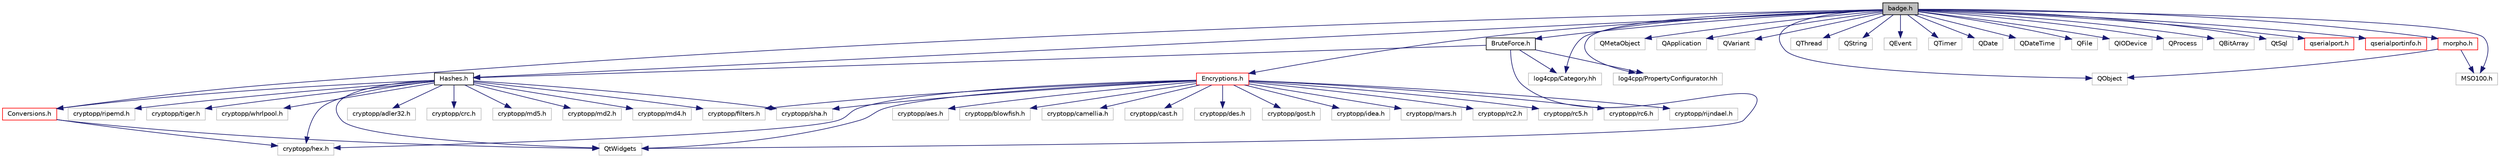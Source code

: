 digraph "badge.h"
{
 // LATEX_PDF_SIZE
  edge [fontname="Helvetica",fontsize="10",labelfontname="Helvetica",labelfontsize="10"];
  node [fontname="Helvetica",fontsize="10",shape=record];
  Node1 [label="badge.h",height=0.2,width=0.4,color="black", fillcolor="grey75", style="filled", fontcolor="black",tooltip="Badge_qobject and Badge_qthread class declaration."];
  Node1 -> Node2 [color="midnightblue",fontsize="10",style="solid"];
  Node2 [label="Hashes.h",height=0.2,width=0.4,color="black", fillcolor="white", style="filled",URL="$_hashes_8h_source.html",tooltip=" "];
  Node2 -> Node3 [color="midnightblue",fontsize="10",style="solid"];
  Node3 [label="cryptopp/filters.h",height=0.2,width=0.4,color="grey75", fillcolor="white", style="filled",tooltip=" "];
  Node2 -> Node4 [color="midnightblue",fontsize="10",style="solid"];
  Node4 [label="cryptopp/hex.h",height=0.2,width=0.4,color="grey75", fillcolor="white", style="filled",tooltip=" "];
  Node2 -> Node5 [color="midnightblue",fontsize="10",style="solid"];
  Node5 [label="cryptopp/adler32.h",height=0.2,width=0.4,color="grey75", fillcolor="white", style="filled",tooltip=" "];
  Node2 -> Node6 [color="midnightblue",fontsize="10",style="solid"];
  Node6 [label="cryptopp/crc.h",height=0.2,width=0.4,color="grey75", fillcolor="white", style="filled",tooltip=" "];
  Node2 -> Node7 [color="midnightblue",fontsize="10",style="solid"];
  Node7 [label="cryptopp/md5.h",height=0.2,width=0.4,color="grey75", fillcolor="white", style="filled",tooltip=" "];
  Node2 -> Node8 [color="midnightblue",fontsize="10",style="solid"];
  Node8 [label="cryptopp/md2.h",height=0.2,width=0.4,color="grey75", fillcolor="white", style="filled",tooltip=" "];
  Node2 -> Node9 [color="midnightblue",fontsize="10",style="solid"];
  Node9 [label="cryptopp/md4.h",height=0.2,width=0.4,color="grey75", fillcolor="white", style="filled",tooltip=" "];
  Node2 -> Node10 [color="midnightblue",fontsize="10",style="solid"];
  Node10 [label="cryptopp/ripemd.h",height=0.2,width=0.4,color="grey75", fillcolor="white", style="filled",tooltip=" "];
  Node2 -> Node11 [color="midnightblue",fontsize="10",style="solid"];
  Node11 [label="cryptopp/sha.h",height=0.2,width=0.4,color="grey75", fillcolor="white", style="filled",tooltip=" "];
  Node2 -> Node12 [color="midnightblue",fontsize="10",style="solid"];
  Node12 [label="cryptopp/tiger.h",height=0.2,width=0.4,color="grey75", fillcolor="white", style="filled",tooltip=" "];
  Node2 -> Node13 [color="midnightblue",fontsize="10",style="solid"];
  Node13 [label="cryptopp/whrlpool.h",height=0.2,width=0.4,color="grey75", fillcolor="white", style="filled",tooltip=" "];
  Node2 -> Node14 [color="midnightblue",fontsize="10",style="solid"];
  Node14 [label="QtWidgets",height=0.2,width=0.4,color="grey75", fillcolor="white", style="filled",tooltip=" "];
  Node2 -> Node15 [color="midnightblue",fontsize="10",style="solid"];
  Node15 [label="Conversions.h",height=0.2,width=0.4,color="red", fillcolor="white", style="filled",URL="$_conversions_8h_source.html",tooltip=" "];
  Node15 -> Node4 [color="midnightblue",fontsize="10",style="solid"];
  Node15 -> Node14 [color="midnightblue",fontsize="10",style="solid"];
  Node1 -> Node18 [color="midnightblue",fontsize="10",style="solid"];
  Node18 [label="Encryptions.h",height=0.2,width=0.4,color="red", fillcolor="white", style="filled",URL="$_encryptions_8h_source.html",tooltip=" "];
  Node18 -> Node19 [color="midnightblue",fontsize="10",style="solid"];
  Node19 [label="cryptopp/aes.h",height=0.2,width=0.4,color="grey75", fillcolor="white", style="filled",tooltip=" "];
  Node18 -> Node20 [color="midnightblue",fontsize="10",style="solid"];
  Node20 [label="cryptopp/blowfish.h",height=0.2,width=0.4,color="grey75", fillcolor="white", style="filled",tooltip=" "];
  Node18 -> Node21 [color="midnightblue",fontsize="10",style="solid"];
  Node21 [label="cryptopp/camellia.h",height=0.2,width=0.4,color="grey75", fillcolor="white", style="filled",tooltip=" "];
  Node18 -> Node22 [color="midnightblue",fontsize="10",style="solid"];
  Node22 [label="cryptopp/cast.h",height=0.2,width=0.4,color="grey75", fillcolor="white", style="filled",tooltip=" "];
  Node18 -> Node23 [color="midnightblue",fontsize="10",style="solid"];
  Node23 [label="cryptopp/des.h",height=0.2,width=0.4,color="grey75", fillcolor="white", style="filled",tooltip=" "];
  Node18 -> Node24 [color="midnightblue",fontsize="10",style="solid"];
  Node24 [label="cryptopp/gost.h",height=0.2,width=0.4,color="grey75", fillcolor="white", style="filled",tooltip=" "];
  Node18 -> Node25 [color="midnightblue",fontsize="10",style="solid"];
  Node25 [label="cryptopp/idea.h",height=0.2,width=0.4,color="grey75", fillcolor="white", style="filled",tooltip=" "];
  Node18 -> Node26 [color="midnightblue",fontsize="10",style="solid"];
  Node26 [label="cryptopp/mars.h",height=0.2,width=0.4,color="grey75", fillcolor="white", style="filled",tooltip=" "];
  Node18 -> Node27 [color="midnightblue",fontsize="10",style="solid"];
  Node27 [label="cryptopp/rc2.h",height=0.2,width=0.4,color="grey75", fillcolor="white", style="filled",tooltip=" "];
  Node18 -> Node28 [color="midnightblue",fontsize="10",style="solid"];
  Node28 [label="cryptopp/rc5.h",height=0.2,width=0.4,color="grey75", fillcolor="white", style="filled",tooltip=" "];
  Node18 -> Node29 [color="midnightblue",fontsize="10",style="solid"];
  Node29 [label="cryptopp/rc6.h",height=0.2,width=0.4,color="grey75", fillcolor="white", style="filled",tooltip=" "];
  Node18 -> Node30 [color="midnightblue",fontsize="10",style="solid"];
  Node30 [label="cryptopp/rijndael.h",height=0.2,width=0.4,color="grey75", fillcolor="white", style="filled",tooltip=" "];
  Node18 -> Node3 [color="midnightblue",fontsize="10",style="solid"];
  Node18 -> Node4 [color="midnightblue",fontsize="10",style="solid"];
  Node18 -> Node11 [color="midnightblue",fontsize="10",style="solid"];
  Node18 -> Node14 [color="midnightblue",fontsize="10",style="solid"];
  Node1 -> Node15 [color="midnightblue",fontsize="10",style="solid"];
  Node1 -> Node46 [color="midnightblue",fontsize="10",style="solid"];
  Node46 [label="BruteForce.h",height=0.2,width=0.4,color="black", fillcolor="white", style="filled",URL="$_brute_force_8h_source.html",tooltip=" "];
  Node46 -> Node14 [color="midnightblue",fontsize="10",style="solid"];
  Node46 -> Node2 [color="midnightblue",fontsize="10",style="solid"];
  Node46 -> Node47 [color="midnightblue",fontsize="10",style="solid"];
  Node47 [label="log4cpp/Category.hh",height=0.2,width=0.4,color="grey75", fillcolor="white", style="filled",tooltip=" "];
  Node46 -> Node48 [color="midnightblue",fontsize="10",style="solid"];
  Node48 [label="log4cpp/PropertyConfigurator.hh",height=0.2,width=0.4,color="grey75", fillcolor="white", style="filled",tooltip=" "];
  Node1 -> Node49 [color="midnightblue",fontsize="10",style="solid"];
  Node49 [label="QMetaObject",height=0.2,width=0.4,color="grey75", fillcolor="white", style="filled",tooltip=" "];
  Node1 -> Node50 [color="midnightblue",fontsize="10",style="solid"];
  Node50 [label="QApplication",height=0.2,width=0.4,color="grey75", fillcolor="white", style="filled",tooltip=" "];
  Node1 -> Node51 [color="midnightblue",fontsize="10",style="solid"];
  Node51 [label="QVariant",height=0.2,width=0.4,color="grey75", fillcolor="white", style="filled",tooltip=" "];
  Node1 -> Node52 [color="midnightblue",fontsize="10",style="solid"];
  Node52 [label="QObject",height=0.2,width=0.4,color="grey75", fillcolor="white", style="filled",tooltip=" "];
  Node1 -> Node53 [color="midnightblue",fontsize="10",style="solid"];
  Node53 [label="QThread",height=0.2,width=0.4,color="grey75", fillcolor="white", style="filled",tooltip=" "];
  Node1 -> Node54 [color="midnightblue",fontsize="10",style="solid"];
  Node54 [label="QString",height=0.2,width=0.4,color="grey75", fillcolor="white", style="filled",tooltip=" "];
  Node1 -> Node55 [color="midnightblue",fontsize="10",style="solid"];
  Node55 [label="QEvent",height=0.2,width=0.4,color="grey75", fillcolor="white", style="filled",tooltip=" "];
  Node1 -> Node56 [color="midnightblue",fontsize="10",style="solid"];
  Node56 [label="QTimer",height=0.2,width=0.4,color="grey75", fillcolor="white", style="filled",tooltip=" "];
  Node1 -> Node57 [color="midnightblue",fontsize="10",style="solid"];
  Node57 [label="QDate",height=0.2,width=0.4,color="grey75", fillcolor="white", style="filled",tooltip=" "];
  Node1 -> Node58 [color="midnightblue",fontsize="10",style="solid"];
  Node58 [label="QDateTime",height=0.2,width=0.4,color="grey75", fillcolor="white", style="filled",tooltip=" "];
  Node1 -> Node59 [color="midnightblue",fontsize="10",style="solid"];
  Node59 [label="QFile",height=0.2,width=0.4,color="grey75", fillcolor="white", style="filled",tooltip=" "];
  Node1 -> Node60 [color="midnightblue",fontsize="10",style="solid"];
  Node60 [label="QIODevice",height=0.2,width=0.4,color="grey75", fillcolor="white", style="filled",tooltip=" "];
  Node1 -> Node61 [color="midnightblue",fontsize="10",style="solid"];
  Node61 [label="QProcess",height=0.2,width=0.4,color="grey75", fillcolor="white", style="filled",tooltip=" "];
  Node1 -> Node62 [color="midnightblue",fontsize="10",style="solid"];
  Node62 [label="QBitArray",height=0.2,width=0.4,color="grey75", fillcolor="white", style="filled",tooltip=" "];
  Node1 -> Node63 [color="midnightblue",fontsize="10",style="solid"];
  Node63 [label="QtSql",height=0.2,width=0.4,color="grey75", fillcolor="white", style="filled",tooltip=" "];
  Node1 -> Node64 [color="midnightblue",fontsize="10",style="solid"];
  Node64 [label="qserialport.h",height=0.2,width=0.4,color="red", fillcolor="white", style="filled",URL="$qserialport_8h_source.html",tooltip=" "];
  Node1 -> Node69 [color="midnightblue",fontsize="10",style="solid"];
  Node69 [label="qserialportinfo.h",height=0.2,width=0.4,color="red", fillcolor="white", style="filled",URL="$qserialportinfo_8h_source.html",tooltip=" "];
  Node1 -> Node72 [color="midnightblue",fontsize="10",style="solid"];
  Node72 [label="morpho.h",height=0.2,width=0.4,color="red", fillcolor="white", style="filled",URL="$morpho_8h_source.html",tooltip=" "];
  Node72 -> Node73 [color="midnightblue",fontsize="10",style="solid"];
  Node73 [label="MSO100.h",height=0.2,width=0.4,color="grey75", fillcolor="white", style="filled",tooltip=" "];
  Node72 -> Node52 [color="midnightblue",fontsize="10",style="solid"];
  Node1 -> Node73 [color="midnightblue",fontsize="10",style="solid"];
  Node1 -> Node47 [color="midnightblue",fontsize="10",style="solid"];
  Node1 -> Node48 [color="midnightblue",fontsize="10",style="solid"];
}
